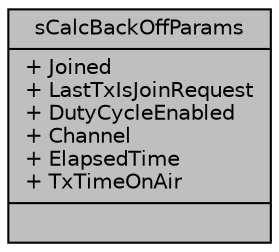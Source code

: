 digraph "sCalcBackOffParams"
{
  edge [fontname="Helvetica",fontsize="10",labelfontname="Helvetica",labelfontsize="10"];
  node [fontname="Helvetica",fontsize="10",shape=record];
  Node1 [label="{sCalcBackOffParams\n|+ Joined\l+ LastTxIsJoinRequest\l+ DutyCycleEnabled\l+ Channel\l+ ElapsedTime\l+ TxTimeOnAir\l|}",height=0.2,width=0.4,color="black", fillcolor="grey75", style="filled", fontcolor="black"];
}
